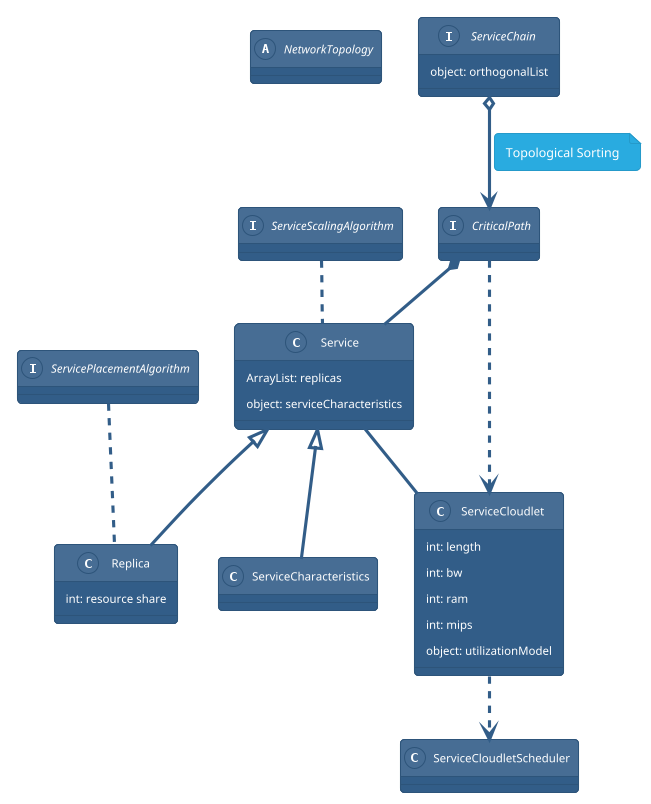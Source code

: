 @startuml
'https://plantuml.com/class-diagram
    !theme sandstone
    abstract class NetworkTopology
    interface CriticalPath
    interface ServiceChain{
        object: orthogonalList
    }
    interface ServicePlacementAlgorithm
    interface ServiceScalingAlgorithm
    class Service{
        ArrayList: replicas
        object: serviceCharacteristics
    }
    class ServiceCharacteristics
    class Replica{
        int: resource share
    }
    class ServiceCloudlet{
        int: length
        int: bw
        int: ram
        int: mips
        object: utilizationModel
    }
    class ServiceCloudletScheduler

    ServiceChain o--> CriticalPath
    note on link: Topological Sorting
    CriticalPath *-- Service

    Service <|-- ServiceCharacteristics
    Service <|-- Replica
    Service -- ServiceCloudlet

'    ServicePlacementAlgorithm -- Service
    ServicePlacementAlgorithm .. Replica
    ServiceScalingAlgorithm .. Service

    ServiceCloudlet ..> ServiceCloudletScheduler
'    ServiceCloudlet .. NetworkTopology
    ServiceCloudlet <.. CriticalPath


@enduml

